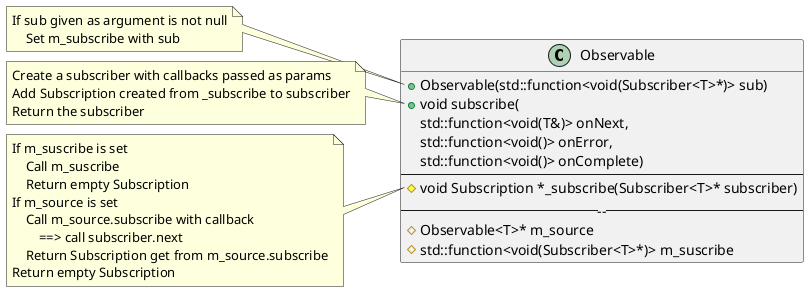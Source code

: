 @startuml Observable

class Observable {
    +Observable(std::function<void(Subscriber<T>*)> sub)
    +void subscribe(
        std::function<void(T&)> onNext,
        std::function<void()> onError,
        std::function<void()> onComplete)
    ---
    #void Subscription *_subscribe(Subscriber<T>* subscriber)
    ------
    #Observable<T>* m_source
    #{field} std::function<void(Subscriber<T>*)> m_suscribe
}

note left of Observable::Observable
    If sub given as argument is not null
        Set m_subscribe with sub
end note

note left of Observable::subscribe
    Create a subscriber with callbacks passed as params
    Add Subscription created from _subscribe to subscriber
    Return the subscriber
end note

note left of Observable::_subscribe
    If m_suscribe is set
        Call m_suscribe
        Return empty Subscription
    If m_source is set
        Call m_source.subscribe with callback
            ==> call subscriber.next
        Return Subscription get from m_source.subscribe
    Return empty Subscription
end note

@enduml